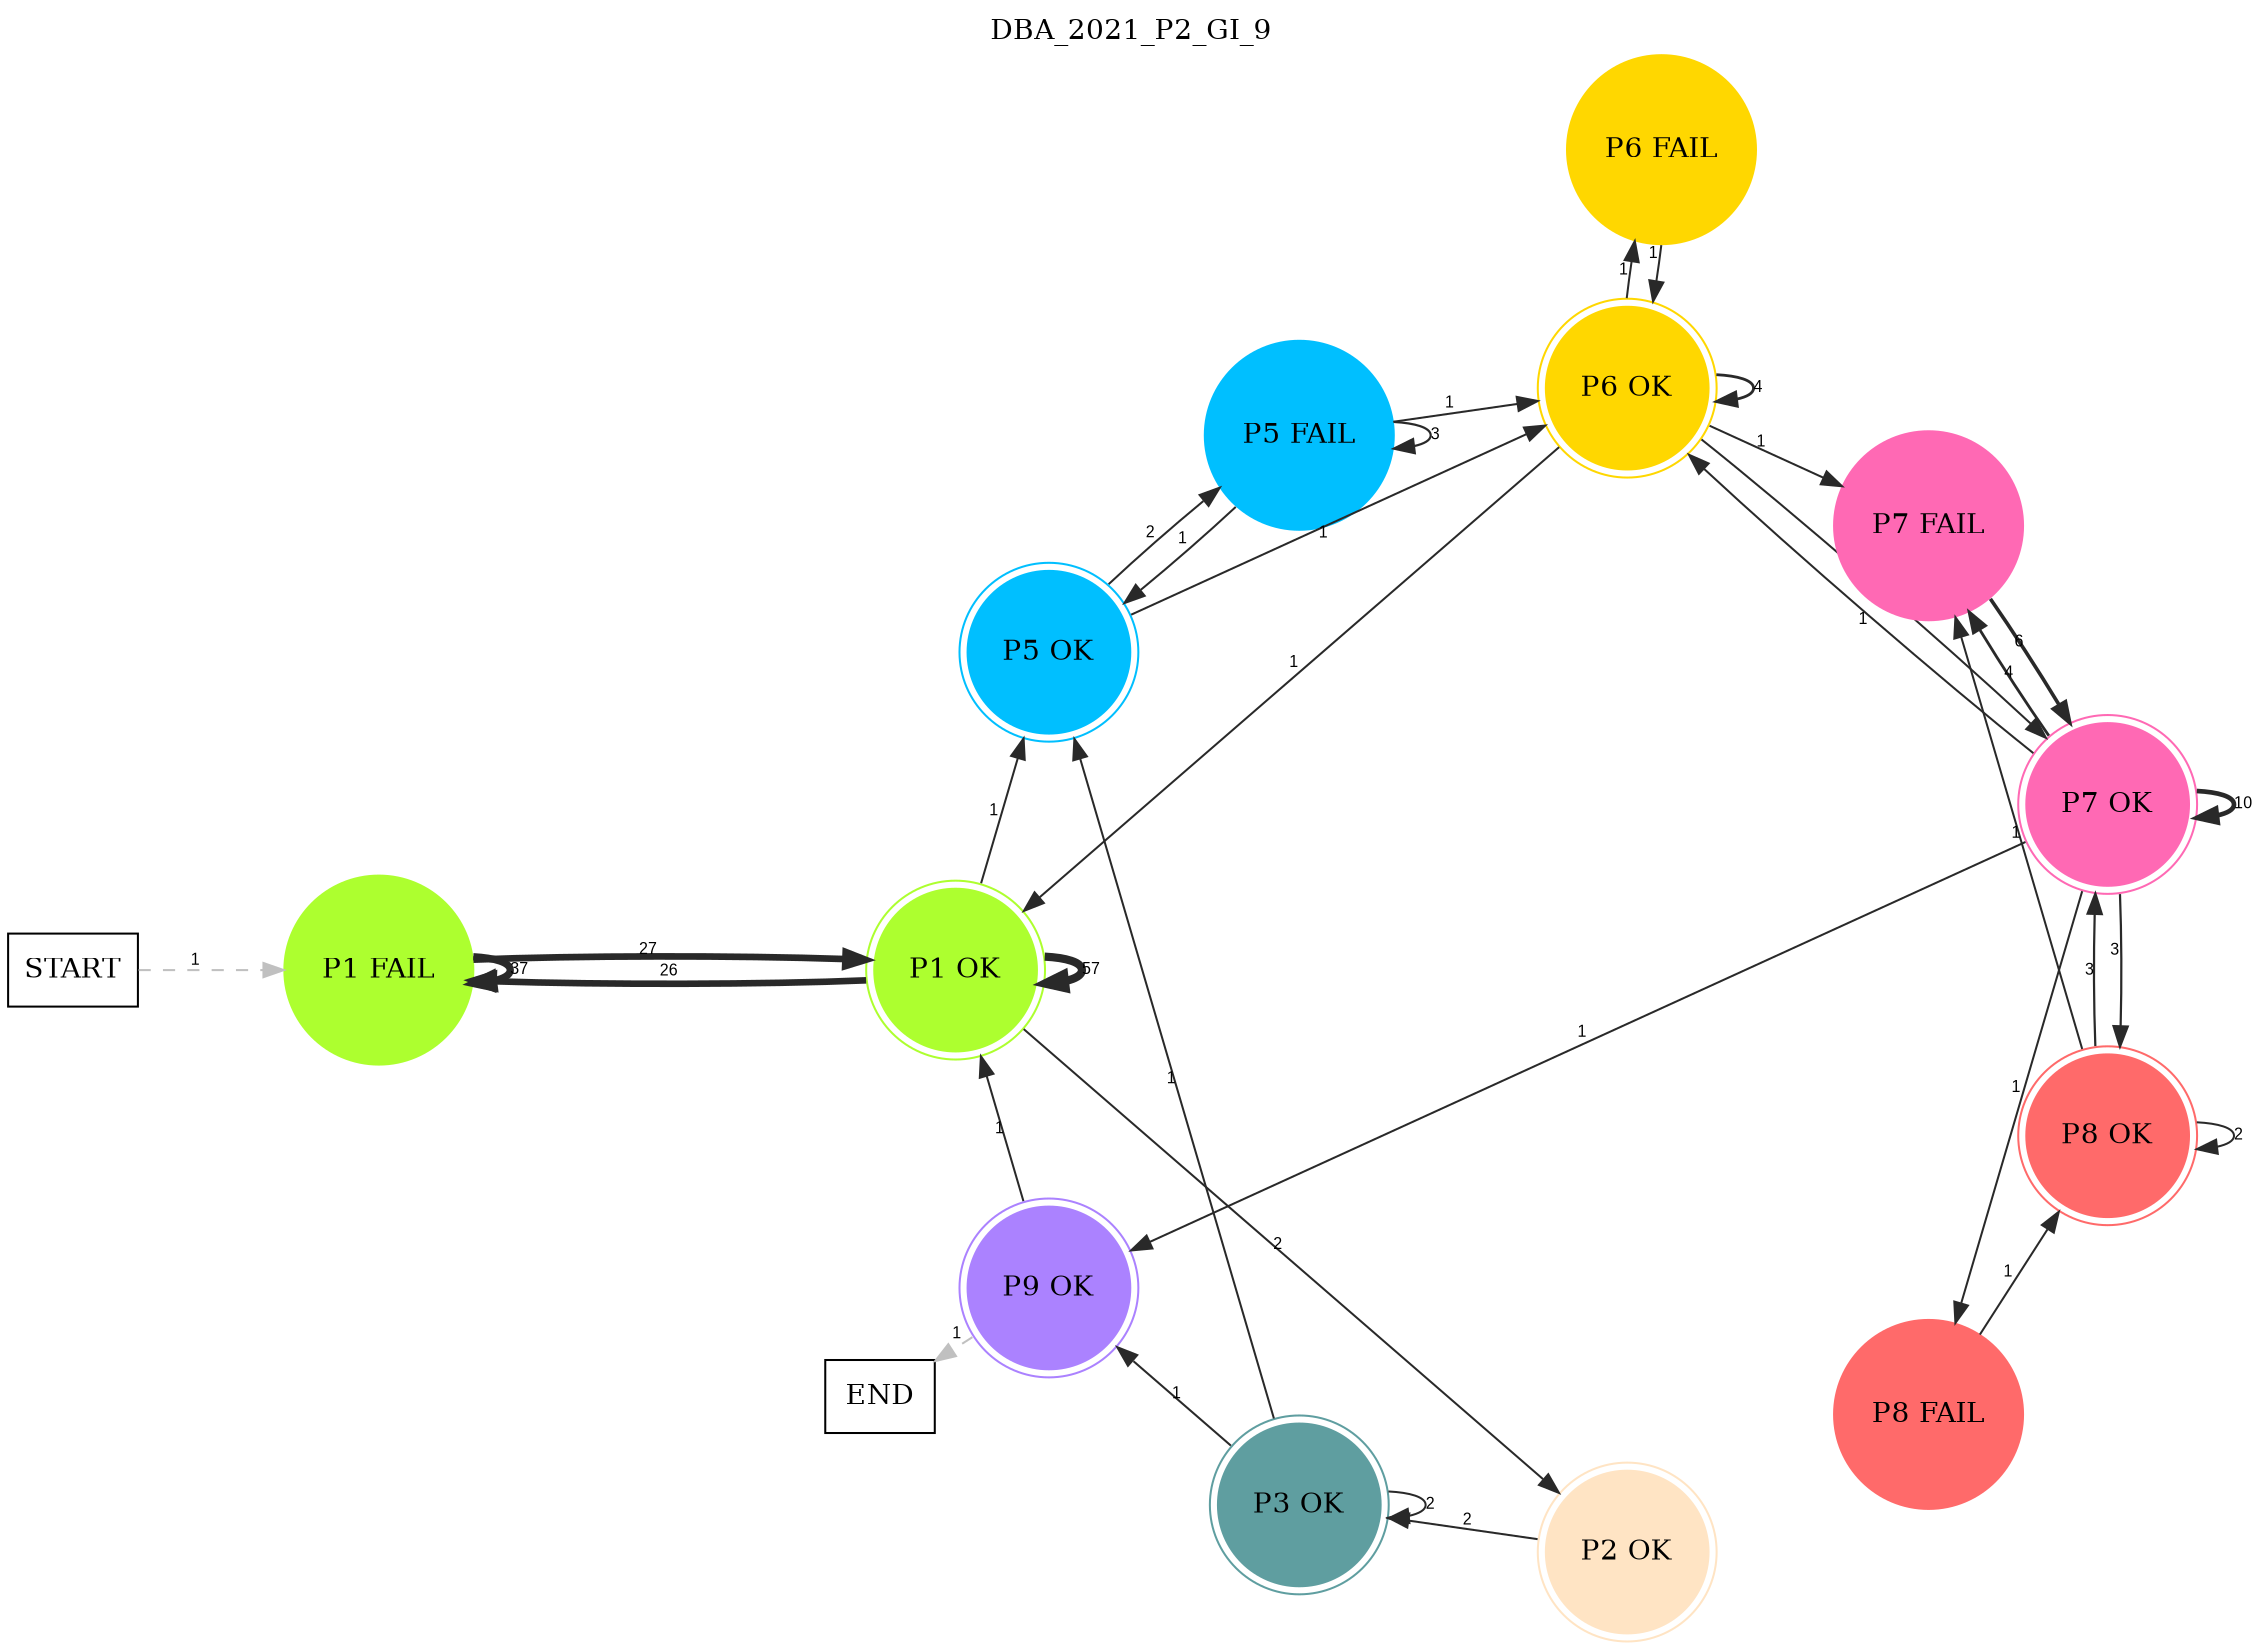 digraph DBA_2021_P2_GI_9 {
	labelloc="t";
	label=DBA_2021_P2_GI_9;
	dpi = 150
	size="16,11!";
	margin = 0;
layout=circo;
"START" [shape=box, fillcolor=white, style=filled, color=black]
"P1 FAIL" [shape=circle, color=greenyellow, style=filled]
"P1 OK" [shape=circle, color=greenyellow, peripheries=2, style=filled]
"P2 OK" [shape=circle, color=bisque, peripheries=2, style=filled]
"P3 OK" [shape=circle, color=cadetblue, peripheries=2, style=filled]
"P5 OK" [shape=circle, color=deepskyblue, peripheries=2, style=filled]
"P5 FAIL" [shape=circle, color=deepskyblue, style=filled]
"P6 OK" [shape=circle, color=gold, peripheries=2, style=filled]
"P6 FAIL" [shape=circle, color=gold, style=filled]
"P7 OK" [shape=circle, color=hotpink, peripheries=2, style=filled]
"P7 FAIL" [shape=circle, color=hotpink, style=filled]
"P8 OK" [shape=circle, color=indianred1, peripheries=2, style=filled]
"P8 FAIL" [shape=circle, color=indianred1, style=filled]
"P9 OK" [shape=circle, color=mediumpurple1, peripheries=2, style=filled]
"END" [shape=box, fillcolor=white, style=filled, color=black]
"START" -> "P1 FAIL" [ style = dashed color=grey label ="1" labelfloat=false fontname="Arial" fontsize=8]

"P1 FAIL" -> "P1 FAIL" [ color=grey16 penwidth = "3.61091791264422"label ="37" labelfloat=false fontname="Arial" fontsize=8]

"P1 FAIL" -> "P1 OK" [ color=grey16 penwidth = "3.29583686600433"label ="27" labelfloat=false fontname="Arial" fontsize=8]

"P1 OK" -> "P1 FAIL" [ color=grey16 penwidth = "3.25809653802148"label ="26" labelfloat=false fontname="Arial" fontsize=8]

"P1 OK" -> "P1 OK" [ color=grey16 penwidth = "4.04305126783455"label ="57" labelfloat=false fontname="Arial" fontsize=8]

"P1 OK" -> "P2 OK" [ color=grey16 penwidth = "1"label ="2" labelfloat=false fontname="Arial" fontsize=8]

"P1 OK" -> "P5 OK" [ color=grey16 penwidth = "1"label ="1" labelfloat=false fontname="Arial" fontsize=8]

"P2 OK" -> "P3 OK" [ color=grey16 penwidth = "1"label ="2" labelfloat=false fontname="Arial" fontsize=8]

"P3 OK" -> "P3 OK" [ color=grey16 penwidth = "1"label ="2" labelfloat=false fontname="Arial" fontsize=8]

"P3 OK" -> "P5 OK" [ color=grey16 penwidth = "1"label ="1" labelfloat=false fontname="Arial" fontsize=8]

"P3 OK" -> "P9 OK" [ color=grey16 penwidth = "1"label ="1" labelfloat=false fontname="Arial" fontsize=8]

"P5 OK" -> "P5 FAIL" [ color=grey16 penwidth = "1"label ="2" labelfloat=false fontname="Arial" fontsize=8]

"P5 OK" -> "P6 OK" [ color=grey16 penwidth = "1"label ="1" labelfloat=false fontname="Arial" fontsize=8]

"P5 FAIL" -> "P5 OK" [ color=grey16 penwidth = "1"label ="1" labelfloat=false fontname="Arial" fontsize=8]

"P5 FAIL" -> "P5 FAIL" [ color=grey16 penwidth = "1.09861228866811"label ="3" labelfloat=false fontname="Arial" fontsize=8]

"P5 FAIL" -> "P6 OK" [ color=grey16 penwidth = "1"label ="1" labelfloat=false fontname="Arial" fontsize=8]

"P6 OK" -> "P1 OK" [ color=grey16 penwidth = "1"label ="1" labelfloat=false fontname="Arial" fontsize=8]

"P6 OK" -> "P6 OK" [ color=grey16 penwidth = "1.38629436111989"label ="4" labelfloat=false fontname="Arial" fontsize=8]

"P6 OK" -> "P6 FAIL" [ color=grey16 penwidth = "1"label ="1" labelfloat=false fontname="Arial" fontsize=8]

"P6 OK" -> "P7 OK" [ color=grey16 penwidth = "1"label ="1" labelfloat=false fontname="Arial" fontsize=8]

"P6 OK" -> "P7 FAIL" [ color=grey16 penwidth = "1"label ="1" labelfloat=false fontname="Arial" fontsize=8]

"P6 FAIL" -> "P6 OK" [ color=grey16 penwidth = "1"label ="1" labelfloat=false fontname="Arial" fontsize=8]

"P7 OK" -> "P6 OK" [ color=grey16 penwidth = "1"label ="1" labelfloat=false fontname="Arial" fontsize=8]

"P7 OK" -> "P7 OK" [ color=grey16 penwidth = "2.30258509299405"label ="10" labelfloat=false fontname="Arial" fontsize=8]

"P7 OK" -> "P7 FAIL" [ color=grey16 penwidth = "1.38629436111989"label ="4" labelfloat=false fontname="Arial" fontsize=8]

"P7 OK" -> "P8 OK" [ color=grey16 penwidth = "1.09861228866811"label ="3" labelfloat=false fontname="Arial" fontsize=8]

"P7 OK" -> "P8 FAIL" [ color=grey16 penwidth = "1"label ="1" labelfloat=false fontname="Arial" fontsize=8]

"P7 OK" -> "P9 OK" [ color=grey16 penwidth = "1"label ="1" labelfloat=false fontname="Arial" fontsize=8]

"P7 FAIL" -> "P7 OK" [ color=grey16 penwidth = "1.79175946922805"label ="6" labelfloat=false fontname="Arial" fontsize=8]

"P8 OK" -> "P7 OK" [ color=grey16 penwidth = "1.09861228866811"label ="3" labelfloat=false fontname="Arial" fontsize=8]

"P8 OK" -> "P7 FAIL" [ color=grey16 penwidth = "1"label ="1" labelfloat=false fontname="Arial" fontsize=8]

"P8 OK" -> "P8 OK" [ color=grey16 penwidth = "1"label ="2" labelfloat=false fontname="Arial" fontsize=8]

"P8 FAIL" -> "P8 OK" [ color=grey16 penwidth = "1"label ="1" labelfloat=false fontname="Arial" fontsize=8]

"P9 OK" -> "P1 OK" [ color=grey16 penwidth = "1"label ="1" labelfloat=false fontname="Arial" fontsize=8]

"P9 OK" -> "END" [ style = dashed color=grey label ="1" labelfloat=false fontname="Arial" fontsize=8]

}

